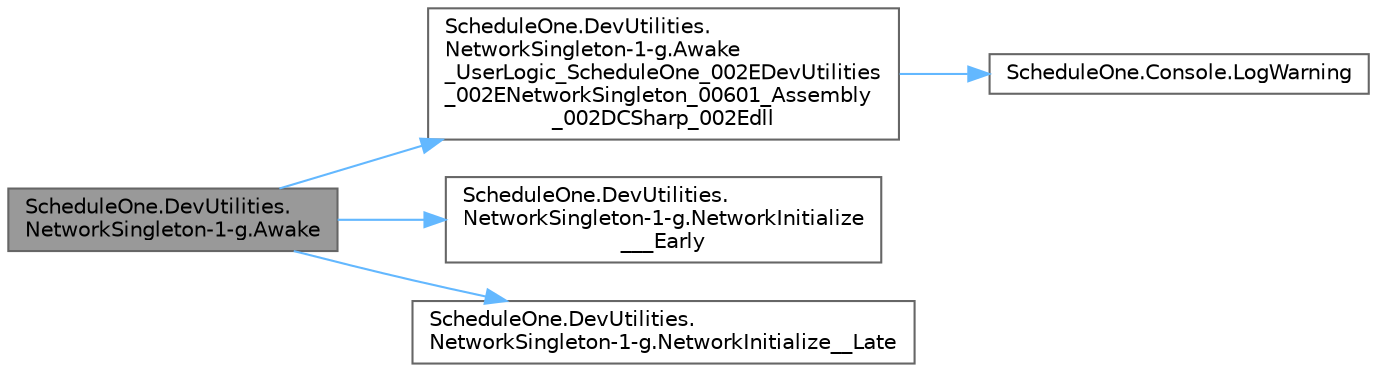 digraph "ScheduleOne.DevUtilities.NetworkSingleton-1-g.Awake"
{
 // LATEX_PDF_SIZE
  bgcolor="transparent";
  edge [fontname=Helvetica,fontsize=10,labelfontname=Helvetica,labelfontsize=10];
  node [fontname=Helvetica,fontsize=10,shape=box,height=0.2,width=0.4];
  rankdir="LR";
  Node1 [id="Node000001",label="ScheduleOne.DevUtilities.\lNetworkSingleton-1-g.Awake",height=0.2,width=0.4,color="gray40", fillcolor="grey60", style="filled", fontcolor="black",tooltip=" "];
  Node1 -> Node2 [id="edge1_Node000001_Node000002",color="steelblue1",style="solid",tooltip=" "];
  Node2 [id="Node000002",label="ScheduleOne.DevUtilities.\lNetworkSingleton-1-g.Awake\l_UserLogic_ScheduleOne_002EDevUtilities\l_002ENetworkSingleton_00601_Assembly\l_002DCSharp_002Edll",height=0.2,width=0.4,color="grey40", fillcolor="white", style="filled",URL="$class_schedule_one_1_1_dev_utilities_1_1_network_singleton-1-g.html#a4027f6572329dedfa6b57f6476695068",tooltip=" "];
  Node2 -> Node3 [id="edge2_Node000002_Node000003",color="steelblue1",style="solid",tooltip=" "];
  Node3 [id="Node000003",label="ScheduleOne.Console.LogWarning",height=0.2,width=0.4,color="grey40", fillcolor="white", style="filled",URL="$class_schedule_one_1_1_console.html#a4af4a471d16b1029b44a8121bf41d45c",tooltip=" "];
  Node1 -> Node4 [id="edge3_Node000001_Node000004",color="steelblue1",style="solid",tooltip=" "];
  Node4 [id="Node000004",label="ScheduleOne.DevUtilities.\lNetworkSingleton-1-g.NetworkInitialize\l___Early",height=0.2,width=0.4,color="grey40", fillcolor="white", style="filled",URL="$class_schedule_one_1_1_dev_utilities_1_1_network_singleton-1-g.html#aadbc5759bbec6615310786ecc431f4a2",tooltip=" "];
  Node1 -> Node5 [id="edge4_Node000001_Node000005",color="steelblue1",style="solid",tooltip=" "];
  Node5 [id="Node000005",label="ScheduleOne.DevUtilities.\lNetworkSingleton-1-g.NetworkInitialize__Late",height=0.2,width=0.4,color="grey40", fillcolor="white", style="filled",URL="$class_schedule_one_1_1_dev_utilities_1_1_network_singleton-1-g.html#a83b1e785dd4a52203876da089440fd3f",tooltip=" "];
}
